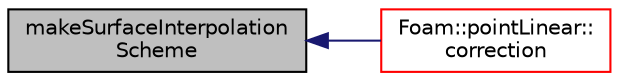 digraph "makeSurfaceInterpolationScheme"
{
  bgcolor="transparent";
  edge [fontname="Helvetica",fontsize="10",labelfontname="Helvetica",labelfontsize="10"];
  node [fontname="Helvetica",fontsize="10",shape=record];
  rankdir="LR";
  Node1 [label="makeSurfaceInterpolation\lScheme",height=0.2,width=0.4,color="black", fillcolor="grey75", style="filled", fontcolor="black"];
  Node1 -> Node2 [dir="back",color="midnightblue",fontsize="10",style="solid",fontname="Helvetica"];
  Node2 [label="Foam::pointLinear::\lcorrection",height=0.2,width=0.4,color="red",URL="$a01930.html#a71944945191a35be21d9ab3b37c3170c",tooltip="Return the explicit correction to the face-interpolate. "];
}
